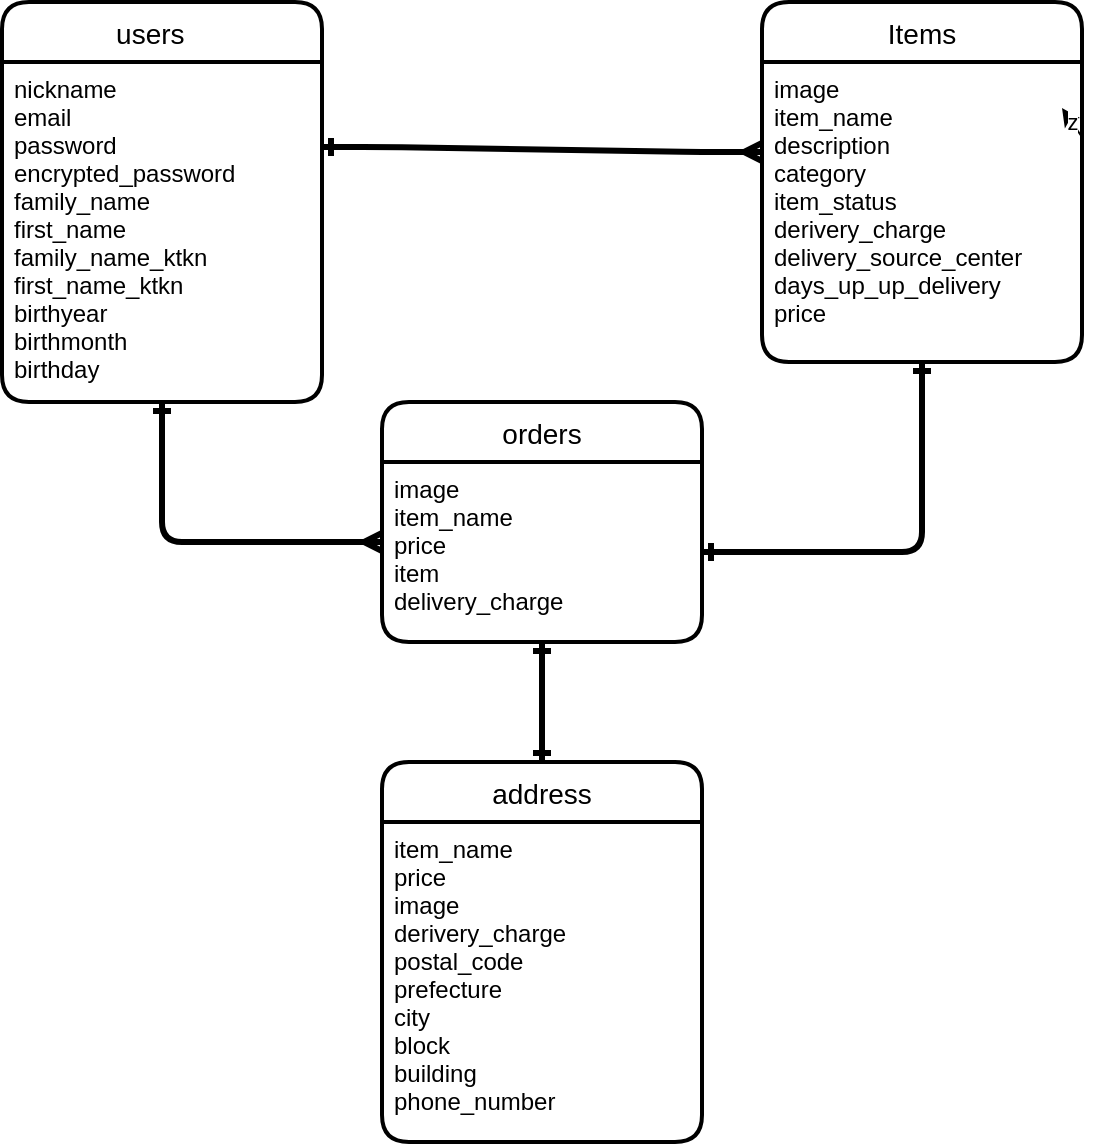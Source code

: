 <mxfile>
    <diagram id="phUn0nscftmFH51mv3x5" name="ページ1">
        <mxGraphModel dx="661" dy="542" grid="1" gridSize="10" guides="1" tooltips="1" connect="1" arrows="1" fold="1" page="1" pageScale="1" pageWidth="827" pageHeight="1169" math="0" shadow="0">
            <root>
                <mxCell id="0"/>
                <mxCell id="1" parent="0"/>
                <mxCell id="2" value="users   " style="swimlane;childLayout=stackLayout;horizontal=1;startSize=30;horizontalStack=0;rounded=1;fontSize=14;fontStyle=0;strokeWidth=2;resizeParent=0;resizeLast=1;shadow=0;dashed=0;align=center;" parent="1" vertex="1">
                    <mxGeometry x="80" y="160" width="160" height="200" as="geometry"/>
                </mxCell>
                <mxCell id="3" value="nickname&#10;email&#10;password&#10;encrypted_password&#10;family_name&#10;first_name&#10;family_name_ktkn&#10;first_name_ktkn&#10;birthyear&#10;birthmonth&#10;birthday" style="align=left;strokeColor=none;fillColor=none;spacingLeft=4;fontSize=12;verticalAlign=top;resizable=0;rotatable=0;part=1;" parent="2" vertex="1">
                    <mxGeometry y="30" width="160" height="170" as="geometry"/>
                </mxCell>
                <mxCell id="4" value="Items" style="swimlane;childLayout=stackLayout;horizontal=1;startSize=30;horizontalStack=0;rounded=1;fontSize=14;fontStyle=0;strokeWidth=2;resizeParent=0;resizeLast=1;shadow=0;dashed=0;align=center;" parent="1" vertex="1">
                    <mxGeometry x="460" y="160" width="160" height="180" as="geometry"/>
                </mxCell>
                <mxCell id="5" value="image&#10;item_name&#10;description&#10;category&#10;item_status&#10;derivery_charge&#10;delivery_source_center&#10;days_up_up_delivery&#10;price&#10;" style="align=left;strokeColor=none;fillColor=none;spacingLeft=4;fontSize=12;verticalAlign=top;resizable=0;rotatable=0;part=1;" parent="4" vertex="1">
                    <mxGeometry y="30" width="160" height="150" as="geometry"/>
                </mxCell>
                <mxCell id="6" value="" style="edgeStyle=entityRelationEdgeStyle;fontSize=12;html=1;endArrow=ERmany;exitX=1;exitY=0.25;exitDx=0;exitDy=0;targetPerimeterSpacing=5;sourcePerimeterSpacing=5;endSize=5;startSize=5;strokeWidth=3;startArrow=ERone;startFill=0;" parent="1" source="3" edge="1">
                    <mxGeometry width="100" height="100" relative="1" as="geometry">
                        <mxPoint x="290" y="330" as="sourcePoint"/>
                        <mxPoint x="460" y="235" as="targetPoint"/>
                    </mxGeometry>
                </mxCell>
                <mxCell id="9" value="z" style="edgeStyle=none;html=1;exitX=1;exitY=0.25;exitDx=0;exitDy=0;targetPerimeterSpacing=6;" parent="1" source="5" edge="1">
                    <mxGeometry relative="1" as="geometry">
                        <mxPoint x="610" y="213" as="targetPoint"/>
                    </mxGeometry>
                </mxCell>
                <mxCell id="10" value="orders" style="swimlane;childLayout=stackLayout;horizontal=1;startSize=30;horizontalStack=0;rounded=1;fontSize=14;fontStyle=0;strokeWidth=2;resizeParent=0;resizeLast=1;shadow=0;dashed=0;align=center;" parent="1" vertex="1">
                    <mxGeometry x="270" y="360" width="160" height="120" as="geometry"/>
                </mxCell>
                <mxCell id="11" value="image&#10;item_name&#10;price&#10;item&#10;delivery_charge" style="align=left;strokeColor=none;fillColor=none;spacingLeft=4;fontSize=12;verticalAlign=top;resizable=0;rotatable=0;part=1;" parent="10" vertex="1">
                    <mxGeometry y="30" width="160" height="90" as="geometry"/>
                </mxCell>
                <mxCell id="17" value="address" style="swimlane;childLayout=stackLayout;horizontal=1;startSize=30;horizontalStack=0;rounded=1;fontSize=14;fontStyle=0;strokeWidth=2;resizeParent=0;resizeLast=1;shadow=0;dashed=0;align=center;" parent="1" vertex="1">
                    <mxGeometry x="270" y="540" width="160" height="190" as="geometry"/>
                </mxCell>
                <mxCell id="18" value="item_name&#10;price&#10;image&#10;derivery_charge&#10;postal_code&#10;prefecture&#10;city&#10;block&#10;building&#10;phone_number" style="align=left;strokeColor=none;fillColor=none;spacingLeft=4;fontSize=12;verticalAlign=top;resizable=0;rotatable=0;part=1;" parent="17" vertex="1">
                    <mxGeometry y="30" width="160" height="160" as="geometry"/>
                </mxCell>
                <mxCell id="22" value="" style="fontSize=12;html=1;endArrow=ERone;endFill=1;startSize=5;endSize=5;sourcePerimeterSpacing=5;targetPerimeterSpacing=5;strokeWidth=3;exitX=1;exitY=0.5;exitDx=0;exitDy=0;entryX=0.5;entryY=1;entryDx=0;entryDy=0;startArrow=ERone;startFill=0;" parent="1" source="11" target="5" edge="1">
                    <mxGeometry width="100" height="100" relative="1" as="geometry">
                        <mxPoint x="290" y="500" as="sourcePoint"/>
                        <mxPoint x="540" y="435" as="targetPoint"/>
                        <Array as="points">
                            <mxPoint x="540" y="435"/>
                        </Array>
                    </mxGeometry>
                </mxCell>
                <mxCell id="24" value="" style="fontSize=12;html=1;endArrow=ERmany;startSize=5;endSize=5;sourcePerimeterSpacing=5;targetPerimeterSpacing=5;strokeWidth=3;exitX=0.5;exitY=1;exitDx=0;exitDy=0;startArrow=ERone;startFill=0;" parent="1" source="3" edge="1">
                    <mxGeometry width="100" height="100" relative="1" as="geometry">
                        <mxPoint x="170" y="530" as="sourcePoint"/>
                        <mxPoint x="270" y="430" as="targetPoint"/>
                        <Array as="points">
                            <mxPoint x="160" y="430"/>
                        </Array>
                    </mxGeometry>
                </mxCell>
                <mxCell id="27" value="" style="fontSize=12;html=1;endArrow=ERone;endFill=1;startSize=5;endSize=5;sourcePerimeterSpacing=5;targetPerimeterSpacing=5;strokeWidth=3;exitX=0.5;exitY=1;exitDx=0;exitDy=0;entryX=0.5;entryY=0;entryDx=0;entryDy=0;startArrow=ERone;startFill=0;" parent="1" source="11" target="17" edge="1">
                    <mxGeometry width="100" height="100" relative="1" as="geometry">
                        <mxPoint x="440.0" y="445" as="sourcePoint"/>
                        <mxPoint x="550" y="290" as="targetPoint"/>
                        <Array as="points"/>
                    </mxGeometry>
                </mxCell>
            </root>
        </mxGraphModel>
    </diagram>
</mxfile>
